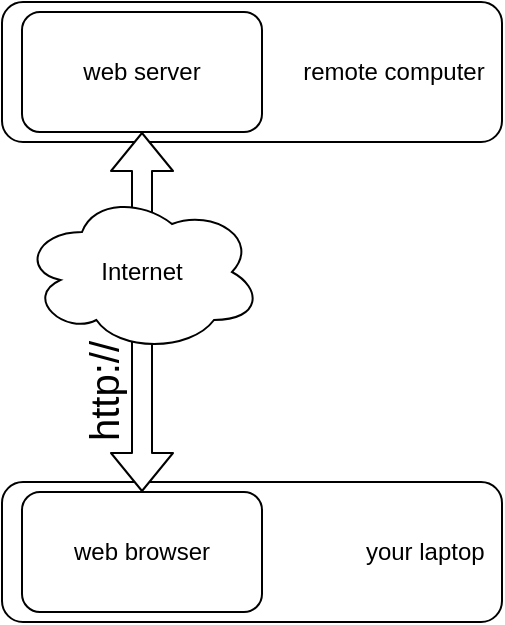 <mxGraphModel dx="839" dy="1037" grid="1" gridSize="10" guides="1" tooltips="1" connect="1" arrows="1" fold="1" page="1" pageScale="1" pageWidth="850" pageHeight="1100" background="#ffffff"><root><mxCell id="0"/><mxCell id="1" parent="0"/><mxCell id="8" value="your laptop&amp;nbsp;&amp;nbsp;" style="rounded=1;whiteSpace=wrap;html=1;align=right;" parent="1" vertex="1"><mxGeometry x="70" y="275" width="250" height="70" as="geometry"/></mxCell><mxCell id="7" value="&lt;div style=&quot;text-align: right&quot;&gt;&lt;span style=&quot;letter-spacing: 0px&quot;&gt;remote computer&amp;nbsp;&amp;nbsp;&lt;/span&gt;&lt;/div&gt;" style="rounded=1;whiteSpace=wrap;html=1;align=right;" parent="1" vertex="1"><mxGeometry x="70" y="35" width="250" height="70" as="geometry"/></mxCell><mxCell id="5" value="" style="shape=flexArrow;endArrow=classic;startArrow=classic;html=1;fillColor=#ffffff;exitX=0.5;exitY=0;entryX=0.5;entryY=1;" parent="1" source="3" target="2" edge="1"><mxGeometry width="50" height="50" relative="1" as="geometry"><mxPoint x="115" y="150" as="sourcePoint"/><mxPoint x="140" y="110" as="targetPoint"/></mxGeometry></mxCell><mxCell id="6" value="&lt;font style=&quot;font-size: 20px&quot;&gt;http://&lt;/font&gt;" style="text;html=1;resizable=0;points=[];align=center;verticalAlign=middle;labelBackgroundColor=#ffffff;rotation=-90;" parent="5" vertex="1" connectable="0"><mxGeometry x="0.578" y="1" relative="1" as="geometry"><mxPoint x="-19" y="92" as="offset"/></mxGeometry></mxCell><mxCell id="2" value="web server" style="rounded=1;whiteSpace=wrap;html=1;" parent="1" vertex="1"><mxGeometry x="80" y="40" width="120" height="60" as="geometry"/></mxCell><mxCell id="3" value="web browser" style="rounded=1;whiteSpace=wrap;html=1;" parent="1" vertex="1"><mxGeometry x="80" y="280" width="120" height="60" as="geometry"/></mxCell><mxCell id="4" value="Internet" style="ellipse;shape=cloud;whiteSpace=wrap;html=1;" parent="1" vertex="1"><mxGeometry x="80" y="130" width="120" height="80" as="geometry"/></mxCell></root></mxGraphModel>